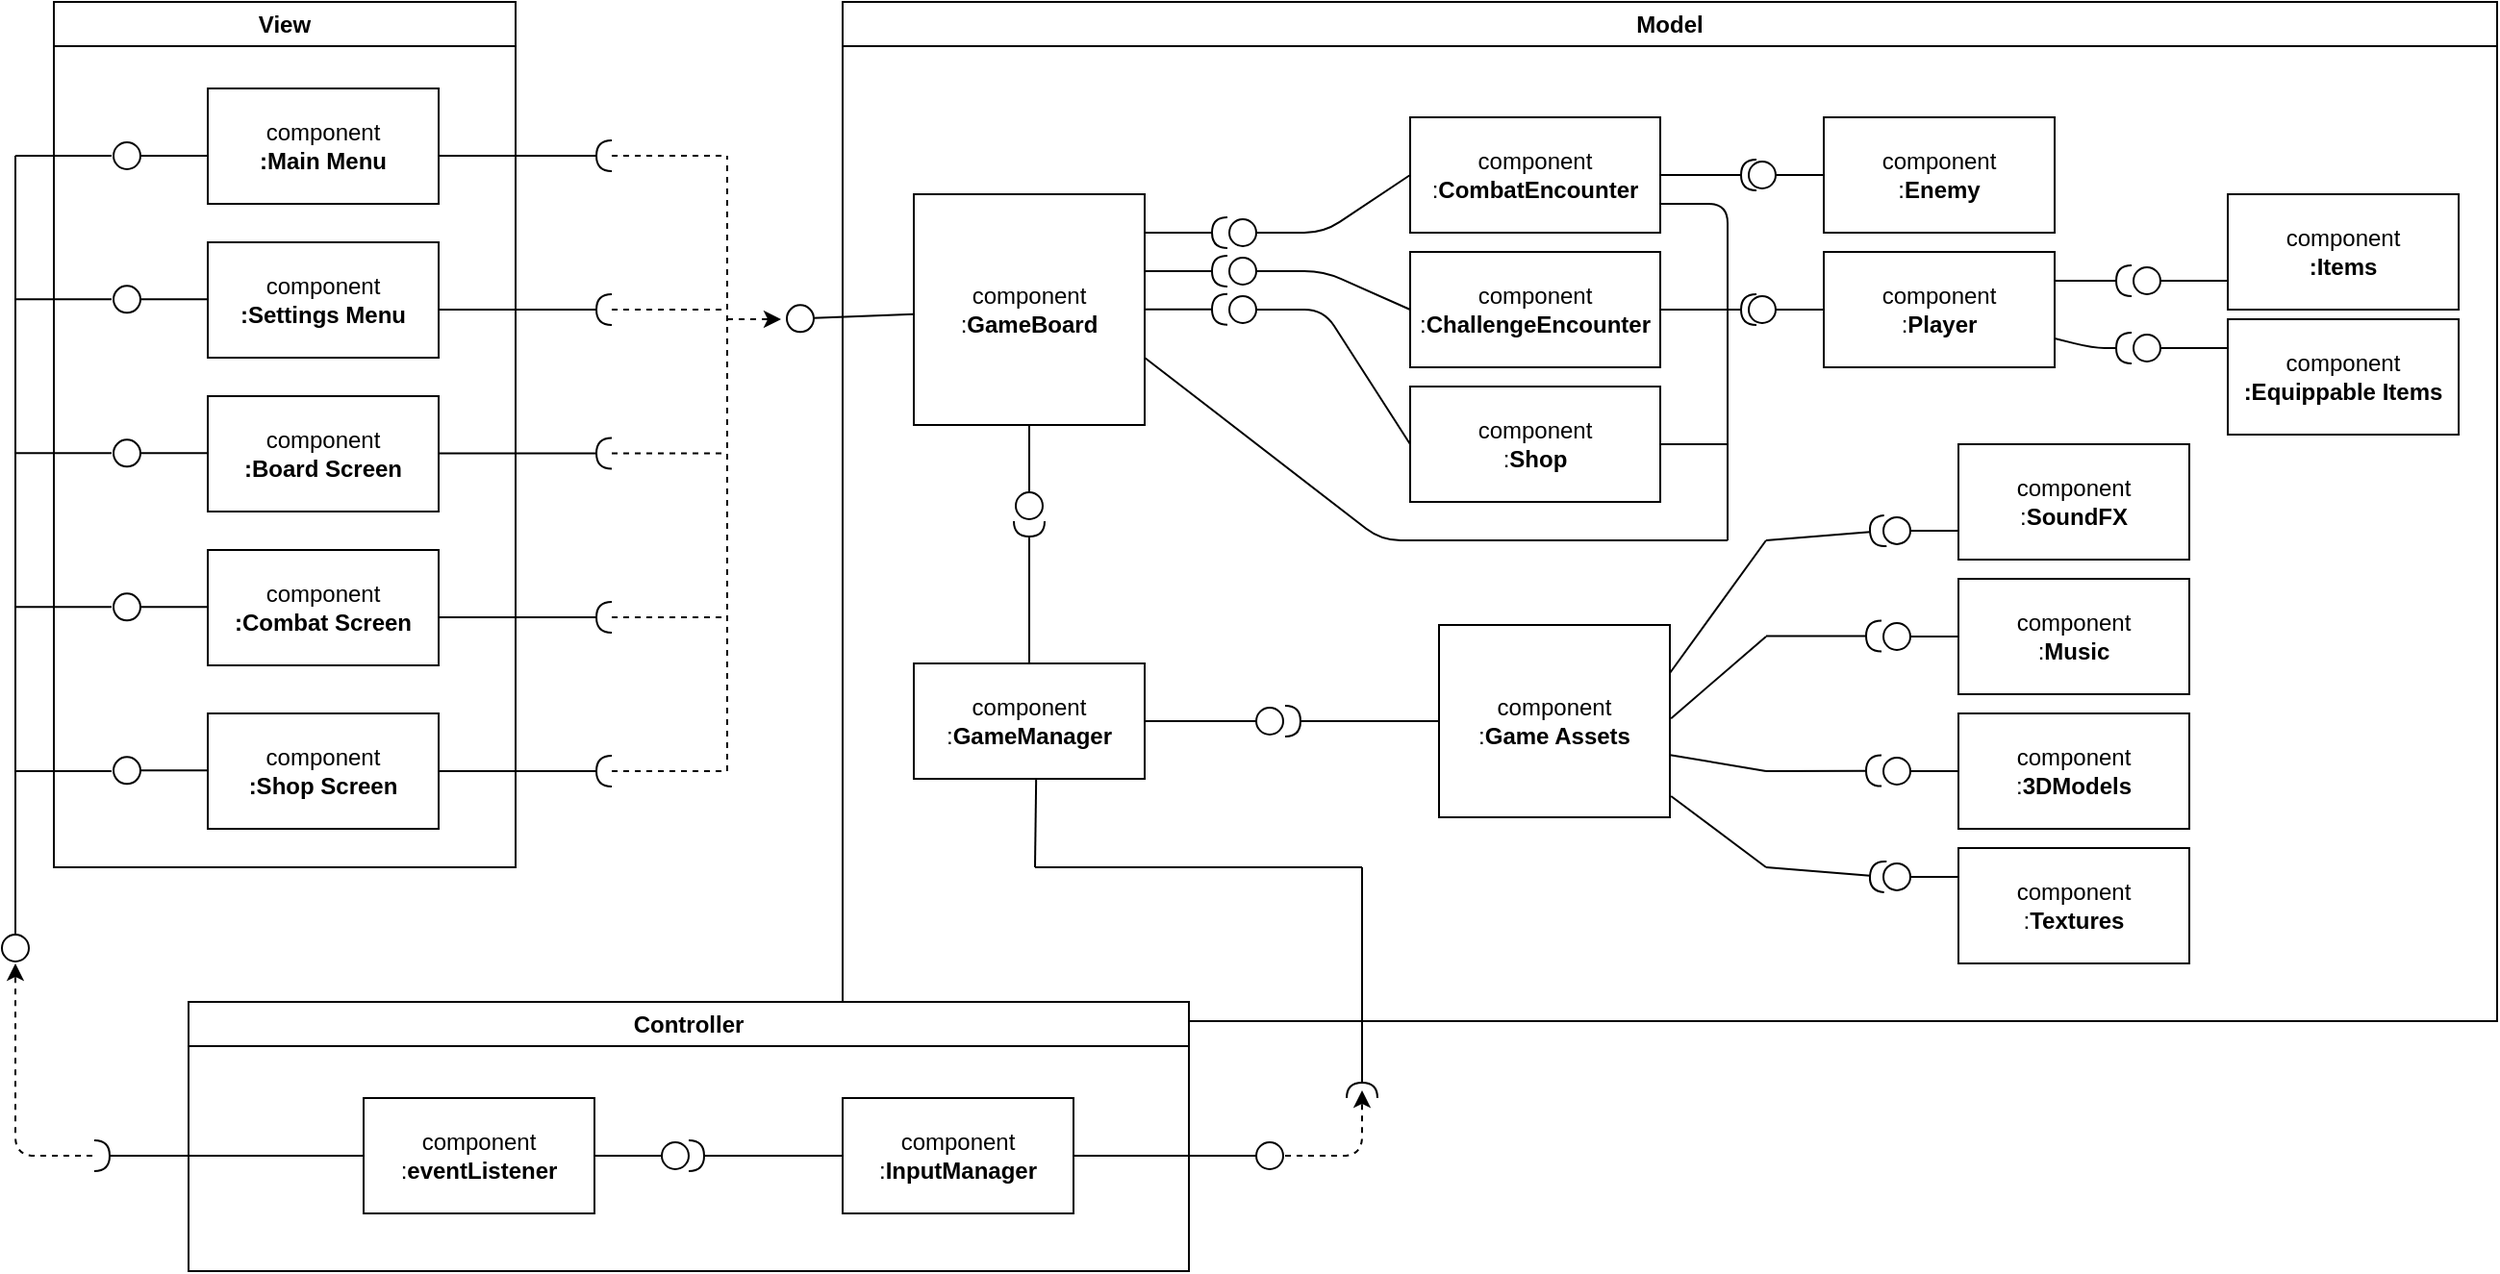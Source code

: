<mxfile>
    <diagram id="feLj19iZiXinHgvYgo6u" name="Page-1">
        <mxGraphModel dx="1429" dy="956" grid="1" gridSize="10" guides="1" tooltips="1" connect="1" arrows="1" fold="1" page="1" pageScale="1" pageWidth="850" pageHeight="1100" math="0" shadow="0">
            <root>
                <mxCell id="0"/>
                <mxCell id="1" parent="0"/>
                <mxCell id="5" value="View" style="swimlane;whiteSpace=wrap;html=1;" vertex="1" parent="1">
                    <mxGeometry x="70" y="80" width="240" height="450" as="geometry">
                        <mxRectangle x="280" y="310" width="140" height="30" as="alternateBounds"/>
                    </mxGeometry>
                </mxCell>
                <mxCell id="6" value="component&lt;br&gt;&lt;b&gt;:Main Menu&lt;/b&gt;" style="rounded=0;whiteSpace=wrap;html=1;" vertex="1" parent="5">
                    <mxGeometry x="80" y="45" width="120" height="60" as="geometry"/>
                </mxCell>
                <mxCell id="7" value="component&lt;br&gt;&lt;b&gt;:Settings Menu&lt;/b&gt;" style="rounded=0;whiteSpace=wrap;html=1;" vertex="1" parent="5">
                    <mxGeometry x="80" y="125" width="120" height="60" as="geometry"/>
                </mxCell>
                <mxCell id="8" value="component&lt;br&gt;&lt;b&gt;:Board Screen&lt;/b&gt;" style="rounded=0;whiteSpace=wrap;html=1;" vertex="1" parent="5">
                    <mxGeometry x="80" y="205" width="120" height="60" as="geometry"/>
                </mxCell>
                <mxCell id="9" value="component&lt;br&gt;&lt;b&gt;:Combat Screen&lt;/b&gt;" style="rounded=0;whiteSpace=wrap;html=1;" vertex="1" parent="5">
                    <mxGeometry x="80" y="285" width="120" height="60" as="geometry"/>
                </mxCell>
                <mxCell id="24" value="component&lt;br&gt;&lt;b&gt;:Shop Screen&lt;/b&gt;" style="rounded=0;whiteSpace=wrap;html=1;" vertex="1" parent="5">
                    <mxGeometry x="80" y="370" width="120" height="60" as="geometry"/>
                </mxCell>
                <mxCell id="94" value="" style="endArrow=circle;html=1;endFill=0;" edge="1" parent="5">
                    <mxGeometry width="50" height="50" relative="1" as="geometry">
                        <mxPoint x="80" y="80" as="sourcePoint"/>
                        <mxPoint x="30" y="80" as="targetPoint"/>
                    </mxGeometry>
                </mxCell>
                <mxCell id="95" value="" style="endArrow=circle;html=1;endFill=0;" edge="1" parent="5">
                    <mxGeometry width="50" height="50" relative="1" as="geometry">
                        <mxPoint x="80" y="154.66" as="sourcePoint"/>
                        <mxPoint x="30" y="154.66" as="targetPoint"/>
                    </mxGeometry>
                </mxCell>
                <mxCell id="96" value="" style="endArrow=circle;html=1;endFill=0;" edge="1" parent="5">
                    <mxGeometry width="50" height="50" relative="1" as="geometry">
                        <mxPoint x="80" y="234.66" as="sourcePoint"/>
                        <mxPoint x="30" y="234.66" as="targetPoint"/>
                    </mxGeometry>
                </mxCell>
                <mxCell id="97" value="" style="endArrow=circle;html=1;endFill=0;" edge="1" parent="5">
                    <mxGeometry width="50" height="50" relative="1" as="geometry">
                        <mxPoint x="80" y="314.66" as="sourcePoint"/>
                        <mxPoint x="30" y="314.66" as="targetPoint"/>
                    </mxGeometry>
                </mxCell>
                <mxCell id="98" value="" style="endArrow=circle;html=1;endFill=0;" edge="1" parent="5">
                    <mxGeometry width="50" height="50" relative="1" as="geometry">
                        <mxPoint x="80" y="399.66" as="sourcePoint"/>
                        <mxPoint x="30" y="399.66" as="targetPoint"/>
                    </mxGeometry>
                </mxCell>
                <mxCell id="100" value="" style="endArrow=none;html=1;" edge="1" parent="5">
                    <mxGeometry width="50" height="50" relative="1" as="geometry">
                        <mxPoint x="-20" y="314.66" as="sourcePoint"/>
                        <mxPoint x="30" y="314.66" as="targetPoint"/>
                    </mxGeometry>
                </mxCell>
                <mxCell id="101" value="" style="endArrow=none;html=1;" edge="1" parent="5">
                    <mxGeometry width="50" height="50" relative="1" as="geometry">
                        <mxPoint x="-20" y="234.66" as="sourcePoint"/>
                        <mxPoint x="30" y="234.66" as="targetPoint"/>
                    </mxGeometry>
                </mxCell>
                <mxCell id="102" value="" style="endArrow=none;html=1;" edge="1" parent="5">
                    <mxGeometry width="50" height="50" relative="1" as="geometry">
                        <mxPoint x="-20" y="154.66" as="sourcePoint"/>
                        <mxPoint x="30" y="154.66" as="targetPoint"/>
                    </mxGeometry>
                </mxCell>
                <mxCell id="103" value="" style="endArrow=none;html=1;" edge="1" parent="5">
                    <mxGeometry width="50" height="50" relative="1" as="geometry">
                        <mxPoint x="-20" y="80" as="sourcePoint"/>
                        <mxPoint x="30" y="80" as="targetPoint"/>
                    </mxGeometry>
                </mxCell>
                <mxCell id="11" value="Model" style="swimlane;whiteSpace=wrap;html=1;" vertex="1" parent="1">
                    <mxGeometry x="480" y="80" width="860" height="530" as="geometry">
                        <mxRectangle x="480" y="80" width="70" height="30" as="alternateBounds"/>
                    </mxGeometry>
                </mxCell>
                <mxCell id="45" style="edgeStyle=none;html=1;exitX=0;exitY=0.75;exitDx=0;exitDy=0;endArrow=circle;endFill=0;" edge="1" parent="11" source="12">
                    <mxGeometry relative="1" as="geometry">
                        <mxPoint x="670" y="145" as="targetPoint"/>
                    </mxGeometry>
                </mxCell>
                <mxCell id="12" value="component&lt;br&gt;&lt;b&gt;:Items&lt;/b&gt;" style="rounded=0;whiteSpace=wrap;html=1;" vertex="1" parent="11">
                    <mxGeometry x="720" y="100" width="120" height="60" as="geometry"/>
                </mxCell>
                <mxCell id="44" style="edgeStyle=none;html=1;exitX=0;exitY=0.25;exitDx=0;exitDy=0;endArrow=circle;endFill=0;" edge="1" parent="11" source="13">
                    <mxGeometry relative="1" as="geometry">
                        <mxPoint x="670" y="180" as="targetPoint"/>
                    </mxGeometry>
                </mxCell>
                <mxCell id="13" value="component&lt;br&gt;&lt;b&gt;:Equippable Items&lt;/b&gt;" style="rounded=0;whiteSpace=wrap;html=1;" vertex="1" parent="11">
                    <mxGeometry x="720" y="165" width="120" height="60" as="geometry"/>
                </mxCell>
                <mxCell id="39" style="edgeStyle=none;html=1;endArrow=circle;endFill=0;" edge="1" parent="11" source="15">
                    <mxGeometry relative="1" as="geometry">
                        <mxPoint x="470" y="160" as="targetPoint"/>
                    </mxGeometry>
                </mxCell>
                <mxCell id="42" style="edgeStyle=none;html=1;exitX=1;exitY=0.25;exitDx=0;exitDy=0;endArrow=halfCircle;endFill=0;" edge="1" parent="11" source="15">
                    <mxGeometry relative="1" as="geometry">
                        <mxPoint x="670" y="145" as="targetPoint"/>
                    </mxGeometry>
                </mxCell>
                <mxCell id="43" style="edgeStyle=none;html=1;exitX=1;exitY=0.75;exitDx=0;exitDy=0;endArrow=halfCircle;endFill=0;" edge="1" parent="11" source="15">
                    <mxGeometry relative="1" as="geometry">
                        <mxPoint x="670" y="180" as="targetPoint"/>
                        <Array as="points">
                            <mxPoint x="650" y="180"/>
                        </Array>
                    </mxGeometry>
                </mxCell>
                <mxCell id="15" value="component&lt;br&gt;:&lt;b&gt;Player&lt;/b&gt;" style="rounded=0;whiteSpace=wrap;html=1;" vertex="1" parent="11">
                    <mxGeometry x="510" y="130" width="120" height="60" as="geometry"/>
                </mxCell>
                <mxCell id="41" style="edgeStyle=none;html=1;endArrow=circle;endFill=0;" edge="1" parent="11" source="16">
                    <mxGeometry relative="1" as="geometry">
                        <mxPoint x="470" y="90" as="targetPoint"/>
                    </mxGeometry>
                </mxCell>
                <mxCell id="16" value="component&lt;br&gt;:&lt;b&gt;Enemy&lt;/b&gt;" style="rounded=0;whiteSpace=wrap;html=1;" vertex="1" parent="11">
                    <mxGeometry x="510" y="60" width="120" height="60" as="geometry"/>
                </mxCell>
                <mxCell id="69" style="edgeStyle=none;html=1;endArrow=halfCircle;endFill=0;" edge="1" parent="11" source="17">
                    <mxGeometry relative="1" as="geometry">
                        <mxPoint x="97" y="270" as="targetPoint"/>
                    </mxGeometry>
                </mxCell>
                <mxCell id="73" style="edgeStyle=none;html=1;endArrow=circle;endFill=0;" edge="1" parent="11" source="17">
                    <mxGeometry relative="1" as="geometry">
                        <mxPoint x="230" y="374" as="targetPoint"/>
                    </mxGeometry>
                </mxCell>
                <mxCell id="119" style="edgeStyle=none;html=1;endArrow=none;endFill=0;exitX=0.53;exitY=0.987;exitDx=0;exitDy=0;exitPerimeter=0;" edge="1" parent="11" source="17">
                    <mxGeometry relative="1" as="geometry">
                        <mxPoint x="100" y="450" as="targetPoint"/>
                    </mxGeometry>
                </mxCell>
                <mxCell id="17" value="component&lt;br&gt;:&lt;b&gt;GameManager&lt;/b&gt;" style="rounded=0;whiteSpace=wrap;html=1;" vertex="1" parent="11">
                    <mxGeometry x="37" y="344" width="120" height="60" as="geometry"/>
                </mxCell>
                <mxCell id="56" style="edgeStyle=none;html=1;exitX=1.001;exitY=0.676;exitDx=0;exitDy=0;endArrow=none;endFill=0;exitPerimeter=0;" edge="1" parent="11" source="18">
                    <mxGeometry relative="1" as="geometry">
                        <mxPoint x="480" y="400" as="targetPoint"/>
                    </mxGeometry>
                </mxCell>
                <mxCell id="57" style="edgeStyle=none;html=1;endArrow=none;endFill=0;exitX=1.005;exitY=0.486;exitDx=0;exitDy=0;exitPerimeter=0;" edge="1" parent="11" source="18">
                    <mxGeometry relative="1" as="geometry">
                        <mxPoint x="480" y="330" as="targetPoint"/>
                    </mxGeometry>
                </mxCell>
                <mxCell id="58" style="edgeStyle=none;html=1;exitX=1.005;exitY=0.89;exitDx=0;exitDy=0;endArrow=none;endFill=0;exitPerimeter=0;" edge="1" parent="11" source="18">
                    <mxGeometry relative="1" as="geometry">
                        <mxPoint x="480" y="450" as="targetPoint"/>
                    </mxGeometry>
                </mxCell>
                <mxCell id="59" style="edgeStyle=none;html=1;exitX=1;exitY=0.25;exitDx=0;exitDy=0;endArrow=none;endFill=0;" edge="1" parent="11" source="18">
                    <mxGeometry relative="1" as="geometry">
                        <mxPoint x="480" y="280" as="targetPoint"/>
                    </mxGeometry>
                </mxCell>
                <mxCell id="72" style="edgeStyle=none;html=1;endArrow=halfCircle;endFill=0;" edge="1" parent="11" source="18">
                    <mxGeometry relative="1" as="geometry">
                        <mxPoint x="230" y="374" as="targetPoint"/>
                    </mxGeometry>
                </mxCell>
                <mxCell id="18" value="component&lt;br&gt;:&lt;b&gt;Game Assets&lt;/b&gt;" style="rounded=0;whiteSpace=wrap;html=1;" vertex="1" parent="11">
                    <mxGeometry x="310" y="324" width="120" height="100" as="geometry"/>
                </mxCell>
                <mxCell id="47" style="edgeStyle=none;html=1;exitX=0;exitY=0.75;exitDx=0;exitDy=0;endArrow=circle;endFill=0;" edge="1" parent="11" source="19">
                    <mxGeometry relative="1" as="geometry">
                        <mxPoint x="540.0" y="274.952" as="targetPoint"/>
                    </mxGeometry>
                </mxCell>
                <mxCell id="19" value="component&lt;br&gt;:&lt;b&gt;SoundFX&lt;/b&gt;" style="rounded=0;whiteSpace=wrap;html=1;" vertex="1" parent="11">
                    <mxGeometry x="580" y="230" width="120" height="60" as="geometry"/>
                </mxCell>
                <mxCell id="48" style="edgeStyle=none;html=1;endArrow=circle;endFill=0;" edge="1" parent="11" source="20">
                    <mxGeometry relative="1" as="geometry">
                        <mxPoint x="540.0" y="330.0" as="targetPoint"/>
                    </mxGeometry>
                </mxCell>
                <mxCell id="20" value="component&lt;br&gt;:&lt;b&gt;Music&lt;/b&gt;" style="rounded=0;whiteSpace=wrap;html=1;" vertex="1" parent="11">
                    <mxGeometry x="580" y="300" width="120" height="60" as="geometry"/>
                </mxCell>
                <mxCell id="49" style="edgeStyle=none;html=1;endArrow=circle;endFill=0;" edge="1" parent="11" source="21">
                    <mxGeometry relative="1" as="geometry">
                        <mxPoint x="540.0" y="400" as="targetPoint"/>
                    </mxGeometry>
                </mxCell>
                <mxCell id="21" value="component&lt;br&gt;:&lt;b&gt;3DModels&lt;/b&gt;" style="rounded=0;whiteSpace=wrap;html=1;" vertex="1" parent="11">
                    <mxGeometry x="580" y="370" width="120" height="60" as="geometry"/>
                </mxCell>
                <mxCell id="50" style="edgeStyle=none;html=1;exitX=0;exitY=0.25;exitDx=0;exitDy=0;endArrow=circle;endFill=0;" edge="1" parent="11" source="22">
                    <mxGeometry relative="1" as="geometry">
                        <mxPoint x="540.0" y="454.952" as="targetPoint"/>
                    </mxGeometry>
                </mxCell>
                <mxCell id="22" value="component&lt;br&gt;:&lt;b&gt;Textures&lt;/b&gt;" style="rounded=0;whiteSpace=wrap;html=1;" vertex="1" parent="11">
                    <mxGeometry x="580" y="440" width="120" height="60" as="geometry"/>
                </mxCell>
                <mxCell id="70" style="edgeStyle=none;html=1;endArrow=circle;endFill=0;" edge="1" parent="11" source="28">
                    <mxGeometry relative="1" as="geometry">
                        <mxPoint x="97" y="270" as="targetPoint"/>
                    </mxGeometry>
                </mxCell>
                <mxCell id="91" style="edgeStyle=none;html=1;endArrow=circle;endFill=0;" edge="1" parent="11" source="28">
                    <mxGeometry relative="1" as="geometry">
                        <mxPoint x="-30" y="165" as="targetPoint"/>
                    </mxGeometry>
                </mxCell>
                <mxCell id="28" value="component&lt;br&gt;:&lt;b&gt;GameBoard&lt;/b&gt;" style="rounded=0;whiteSpace=wrap;html=1;" vertex="1" parent="11">
                    <mxGeometry x="37" y="100" width="120" height="120" as="geometry"/>
                </mxCell>
                <mxCell id="40" style="edgeStyle=none;html=1;endArrow=halfCircle;endFill=0;" edge="1" parent="11" source="30">
                    <mxGeometry relative="1" as="geometry">
                        <mxPoint x="475" y="90" as="targetPoint"/>
                    </mxGeometry>
                </mxCell>
                <mxCell id="30" value="component&lt;br&gt;:&lt;b&gt;CombatEncounter&lt;/b&gt;" style="rounded=0;whiteSpace=wrap;html=1;" vertex="1" parent="11">
                    <mxGeometry x="295" y="60" width="130" height="60" as="geometry"/>
                </mxCell>
                <mxCell id="37" style="edgeStyle=none;html=1;endArrow=halfCircle;endFill=0;" edge="1" parent="11" source="31">
                    <mxGeometry relative="1" as="geometry">
                        <mxPoint x="475" y="160" as="targetPoint"/>
                    </mxGeometry>
                </mxCell>
                <mxCell id="67" style="edgeStyle=none;html=1;exitX=0;exitY=0.5;exitDx=0;exitDy=0;endArrow=circle;endFill=0;" edge="1" parent="11" source="31">
                    <mxGeometry relative="1" as="geometry">
                        <mxPoint x="200" y="140" as="targetPoint"/>
                        <mxPoint x="285" y="155" as="sourcePoint"/>
                        <Array as="points">
                            <mxPoint x="250" y="140"/>
                        </Array>
                    </mxGeometry>
                </mxCell>
                <mxCell id="31" value="component&lt;br&gt;:&lt;b&gt;ChallengeEncounter&lt;/b&gt;" style="rounded=0;whiteSpace=wrap;html=1;" vertex="1" parent="11">
                    <mxGeometry x="295" y="130" width="130" height="60" as="geometry"/>
                </mxCell>
                <mxCell id="36" style="edgeStyle=none;html=1;endArrow=none;endFill=0;" edge="1" parent="11" source="32">
                    <mxGeometry relative="1" as="geometry">
                        <mxPoint x="445" y="230" as="targetPoint"/>
                    </mxGeometry>
                </mxCell>
                <mxCell id="68" style="edgeStyle=none;html=1;endArrow=circle;endFill=0;exitX=0;exitY=0.5;exitDx=0;exitDy=0;" edge="1" parent="11" source="32">
                    <mxGeometry relative="1" as="geometry">
                        <mxPoint x="200" y="160" as="targetPoint"/>
                        <mxPoint x="294" y="208.238" as="sourcePoint"/>
                        <Array as="points">
                            <mxPoint x="250" y="160"/>
                        </Array>
                    </mxGeometry>
                </mxCell>
                <mxCell id="32" value="component&lt;br&gt;:&lt;b&gt;Shop&lt;/b&gt;" style="rounded=0;whiteSpace=wrap;html=1;" vertex="1" parent="11">
                    <mxGeometry x="295" y="200" width="130" height="60" as="geometry"/>
                </mxCell>
                <mxCell id="38" value="" style="endArrow=none;html=1;" edge="1" parent="11">
                    <mxGeometry width="50" height="50" relative="1" as="geometry">
                        <mxPoint x="460" y="160" as="sourcePoint"/>
                        <mxPoint x="460" y="230" as="targetPoint"/>
                    </mxGeometry>
                </mxCell>
                <mxCell id="51" value="" style="endArrow=halfCircle;html=1;endFill=0;" edge="1" parent="11">
                    <mxGeometry width="50" height="50" relative="1" as="geometry">
                        <mxPoint x="480" y="450" as="sourcePoint"/>
                        <mxPoint x="542" y="455" as="targetPoint"/>
                    </mxGeometry>
                </mxCell>
                <mxCell id="52" value="" style="endArrow=halfCircle;html=1;endFill=0;" edge="1" parent="11">
                    <mxGeometry width="50" height="50" relative="1" as="geometry">
                        <mxPoint x="480" y="400" as="sourcePoint"/>
                        <mxPoint x="540" y="399.8" as="targetPoint"/>
                    </mxGeometry>
                </mxCell>
                <mxCell id="53" value="" style="endArrow=halfCircle;html=1;endFill=0;" edge="1" parent="11">
                    <mxGeometry width="50" height="50" relative="1" as="geometry">
                        <mxPoint x="480" y="329.8" as="sourcePoint"/>
                        <mxPoint x="540" y="329.8" as="targetPoint"/>
                    </mxGeometry>
                </mxCell>
                <mxCell id="54" value="" style="endArrow=halfCircle;html=1;endFill=0;" edge="1" parent="11">
                    <mxGeometry width="50" height="50" relative="1" as="geometry">
                        <mxPoint x="480" y="280" as="sourcePoint"/>
                        <mxPoint x="542" y="275" as="targetPoint"/>
                    </mxGeometry>
                </mxCell>
                <mxCell id="66" style="edgeStyle=none;html=1;endArrow=circle;endFill=0;exitX=0;exitY=0.5;exitDx=0;exitDy=0;" edge="1" parent="11" source="30">
                    <mxGeometry relative="1" as="geometry">
                        <mxPoint x="200" y="120" as="targetPoint"/>
                        <mxPoint x="275" y="100" as="sourcePoint"/>
                        <Array as="points">
                            <mxPoint x="250" y="120"/>
                        </Array>
                    </mxGeometry>
                </mxCell>
                <mxCell id="71" style="edgeStyle=none;html=1;endArrow=none;endFill=0;" edge="1" parent="11" source="32">
                    <mxGeometry relative="1" as="geometry">
                        <mxPoint x="460" y="230" as="targetPoint"/>
                        <mxPoint x="855" y="310" as="sourcePoint"/>
                    </mxGeometry>
                </mxCell>
                <mxCell id="114" value="" style="endArrow=halfCircle;html=1;endFill=0;" edge="1" parent="11">
                    <mxGeometry width="50" height="50" relative="1" as="geometry">
                        <mxPoint x="270" y="450" as="sourcePoint"/>
                        <mxPoint x="270" y="570" as="targetPoint"/>
                    </mxGeometry>
                </mxCell>
                <mxCell id="120" value="" style="endArrow=none;html=1;" edge="1" parent="11">
                    <mxGeometry width="50" height="50" relative="1" as="geometry">
                        <mxPoint x="270" y="450" as="sourcePoint"/>
                        <mxPoint x="100" y="450" as="targetPoint"/>
                    </mxGeometry>
                </mxCell>
                <mxCell id="122" value="" style="endArrow=halfCircle;html=1;endFill=0;" edge="1" parent="11">
                    <mxGeometry width="50" height="50" relative="1" as="geometry">
                        <mxPoint x="157" y="120" as="sourcePoint"/>
                        <mxPoint x="200" y="120" as="targetPoint"/>
                    </mxGeometry>
                </mxCell>
                <mxCell id="123" value="" style="endArrow=halfCircle;html=1;endFill=0;" edge="1" parent="11">
                    <mxGeometry width="50" height="50" relative="1" as="geometry">
                        <mxPoint x="157" y="140" as="sourcePoint"/>
                        <mxPoint x="200" y="140" as="targetPoint"/>
                    </mxGeometry>
                </mxCell>
                <mxCell id="124" value="" style="endArrow=halfCircle;html=1;endFill=0;" edge="1" parent="11">
                    <mxGeometry width="50" height="50" relative="1" as="geometry">
                        <mxPoint x="157" y="159.83" as="sourcePoint"/>
                        <mxPoint x="200" y="159.83" as="targetPoint"/>
                    </mxGeometry>
                </mxCell>
                <mxCell id="126" value="" style="endArrow=none;html=1;" edge="1" parent="11">
                    <mxGeometry width="50" height="50" relative="1" as="geometry">
                        <mxPoint x="157" y="185" as="sourcePoint"/>
                        <mxPoint x="460" y="280" as="targetPoint"/>
                        <Array as="points">
                            <mxPoint x="280" y="280"/>
                        </Array>
                    </mxGeometry>
                </mxCell>
                <mxCell id="127" value="" style="endArrow=none;html=1;" edge="1" parent="11">
                    <mxGeometry width="50" height="50" relative="1" as="geometry">
                        <mxPoint x="460" y="280" as="sourcePoint"/>
                        <mxPoint x="460" y="230" as="targetPoint"/>
                    </mxGeometry>
                </mxCell>
                <mxCell id="128" value="" style="endArrow=none;html=1;entryX=1;entryY=0.75;entryDx=0;entryDy=0;" edge="1" parent="11" target="30">
                    <mxGeometry width="50" height="50" relative="1" as="geometry">
                        <mxPoint x="460" y="160" as="sourcePoint"/>
                        <mxPoint x="510" y="110" as="targetPoint"/>
                        <Array as="points">
                            <mxPoint x="460" y="105"/>
                        </Array>
                    </mxGeometry>
                </mxCell>
                <mxCell id="80" value="" style="endArrow=none;dashed=1;html=1;" edge="1" parent="1">
                    <mxGeometry width="50" height="50" relative="1" as="geometry">
                        <mxPoint x="360" y="160" as="sourcePoint"/>
                        <mxPoint x="420" y="160" as="targetPoint"/>
                    </mxGeometry>
                </mxCell>
                <mxCell id="81" value="" style="endArrow=halfCircle;html=1;endFill=0;" edge="1" parent="1">
                    <mxGeometry width="50" height="50" relative="1" as="geometry">
                        <mxPoint x="270" y="160" as="sourcePoint"/>
                        <mxPoint x="360" y="160" as="targetPoint"/>
                    </mxGeometry>
                </mxCell>
                <mxCell id="82" value="" style="endArrow=none;dashed=1;html=1;" edge="1" parent="1">
                    <mxGeometry width="50" height="50" relative="1" as="geometry">
                        <mxPoint x="360" y="240" as="sourcePoint"/>
                        <mxPoint x="420" y="240" as="targetPoint"/>
                    </mxGeometry>
                </mxCell>
                <mxCell id="83" value="" style="endArrow=halfCircle;html=1;endFill=0;" edge="1" parent="1">
                    <mxGeometry width="50" height="50" relative="1" as="geometry">
                        <mxPoint x="270" y="240" as="sourcePoint"/>
                        <mxPoint x="360" y="240" as="targetPoint"/>
                    </mxGeometry>
                </mxCell>
                <mxCell id="84" value="" style="endArrow=none;dashed=1;html=1;" edge="1" parent="1">
                    <mxGeometry width="50" height="50" relative="1" as="geometry">
                        <mxPoint x="360" y="314.71" as="sourcePoint"/>
                        <mxPoint x="420" y="314.71" as="targetPoint"/>
                    </mxGeometry>
                </mxCell>
                <mxCell id="85" value="" style="endArrow=halfCircle;html=1;endFill=0;" edge="1" parent="1">
                    <mxGeometry width="50" height="50" relative="1" as="geometry">
                        <mxPoint x="270" y="314.71" as="sourcePoint"/>
                        <mxPoint x="360" y="314.71" as="targetPoint"/>
                    </mxGeometry>
                </mxCell>
                <mxCell id="86" value="" style="endArrow=none;dashed=1;html=1;" edge="1" parent="1">
                    <mxGeometry width="50" height="50" relative="1" as="geometry">
                        <mxPoint x="360" y="400" as="sourcePoint"/>
                        <mxPoint x="420" y="400" as="targetPoint"/>
                    </mxGeometry>
                </mxCell>
                <mxCell id="87" value="" style="endArrow=halfCircle;html=1;endFill=0;" edge="1" parent="1">
                    <mxGeometry width="50" height="50" relative="1" as="geometry">
                        <mxPoint x="270" y="400" as="sourcePoint"/>
                        <mxPoint x="360" y="400" as="targetPoint"/>
                    </mxGeometry>
                </mxCell>
                <mxCell id="88" value="" style="endArrow=none;dashed=1;html=1;" edge="1" parent="1">
                    <mxGeometry width="50" height="50" relative="1" as="geometry">
                        <mxPoint x="360" y="480" as="sourcePoint"/>
                        <mxPoint x="420" y="480" as="targetPoint"/>
                    </mxGeometry>
                </mxCell>
                <mxCell id="89" value="" style="endArrow=halfCircle;html=1;endFill=0;" edge="1" parent="1">
                    <mxGeometry width="50" height="50" relative="1" as="geometry">
                        <mxPoint x="270" y="480" as="sourcePoint"/>
                        <mxPoint x="360" y="480" as="targetPoint"/>
                    </mxGeometry>
                </mxCell>
                <mxCell id="90" value="" style="endArrow=none;dashed=1;html=1;" edge="1" parent="1">
                    <mxGeometry width="50" height="50" relative="1" as="geometry">
                        <mxPoint x="420" y="480" as="sourcePoint"/>
                        <mxPoint x="420" y="160" as="targetPoint"/>
                    </mxGeometry>
                </mxCell>
                <mxCell id="92" value="" style="endArrow=classic;html=1;dashed=1;" edge="1" parent="1">
                    <mxGeometry width="50" height="50" relative="1" as="geometry">
                        <mxPoint x="420" y="245" as="sourcePoint"/>
                        <mxPoint x="448" y="245" as="targetPoint"/>
                    </mxGeometry>
                </mxCell>
                <mxCell id="99" value="" style="endArrow=none;html=1;" edge="1" parent="1">
                    <mxGeometry width="50" height="50" relative="1" as="geometry">
                        <mxPoint x="50" y="480" as="sourcePoint"/>
                        <mxPoint x="100" y="480" as="targetPoint"/>
                    </mxGeometry>
                </mxCell>
                <mxCell id="105" value="" style="endArrow=circle;html=1;endFill=0;" edge="1" parent="1">
                    <mxGeometry width="50" height="50" relative="1" as="geometry">
                        <mxPoint x="50" y="160" as="sourcePoint"/>
                        <mxPoint x="50" y="580" as="targetPoint"/>
                    </mxGeometry>
                </mxCell>
                <mxCell id="23" value="Controller" style="swimlane;whiteSpace=wrap;html=1;" vertex="1" parent="1">
                    <mxGeometry x="140" y="600" width="520" height="140" as="geometry"/>
                </mxCell>
                <mxCell id="110" style="edgeStyle=none;html=1;endArrow=halfCircle;endFill=0;" edge="1" parent="23" source="10">
                    <mxGeometry relative="1" as="geometry">
                        <mxPoint x="-49" y="80" as="targetPoint"/>
                    </mxGeometry>
                </mxCell>
                <mxCell id="113" style="edgeStyle=none;html=1;endArrow=circle;endFill=0;" edge="1" parent="23" source="10">
                    <mxGeometry relative="1" as="geometry">
                        <mxPoint x="261.0" y="80" as="targetPoint"/>
                    </mxGeometry>
                </mxCell>
                <mxCell id="10" value="component&lt;br&gt;:&lt;b&gt;eventListener&lt;/b&gt;" style="rounded=0;whiteSpace=wrap;html=1;" vertex="1" parent="23">
                    <mxGeometry x="91" y="50" width="120" height="60" as="geometry"/>
                </mxCell>
                <mxCell id="112" style="edgeStyle=none;html=1;endArrow=halfCircle;endFill=0;" edge="1" parent="23" source="25">
                    <mxGeometry relative="1" as="geometry">
                        <mxPoint x="260" y="80" as="targetPoint"/>
                    </mxGeometry>
                </mxCell>
                <mxCell id="117" style="edgeStyle=none;html=1;endArrow=circle;endFill=0;" edge="1" parent="23" source="25">
                    <mxGeometry relative="1" as="geometry">
                        <mxPoint x="570" y="80" as="targetPoint"/>
                    </mxGeometry>
                </mxCell>
                <mxCell id="25" value="component&lt;br&gt;:&lt;b&gt;Inp&lt;/b&gt;&lt;b style=&quot;background-color: transparent;&quot;&gt;utManager&lt;/b&gt;" style="rounded=0;whiteSpace=wrap;html=1;" vertex="1" parent="23">
                    <mxGeometry x="340" y="50" width="120" height="60" as="geometry"/>
                </mxCell>
                <mxCell id="111" value="" style="endArrow=classic;html=1;dashed=1;" edge="1" parent="1">
                    <mxGeometry width="50" height="50" relative="1" as="geometry">
                        <mxPoint x="90" y="680" as="sourcePoint"/>
                        <mxPoint x="50" y="580" as="targetPoint"/>
                        <Array as="points">
                            <mxPoint x="50" y="680"/>
                        </Array>
                    </mxGeometry>
                </mxCell>
                <mxCell id="118" value="" style="endArrow=classic;html=1;dashed=1;" edge="1" parent="1">
                    <mxGeometry width="50" height="50" relative="1" as="geometry">
                        <mxPoint x="710" y="680" as="sourcePoint"/>
                        <mxPoint x="750" y="646" as="targetPoint"/>
                        <Array as="points">
                            <mxPoint x="750" y="680"/>
                        </Array>
                    </mxGeometry>
                </mxCell>
            </root>
        </mxGraphModel>
    </diagram>
</mxfile>